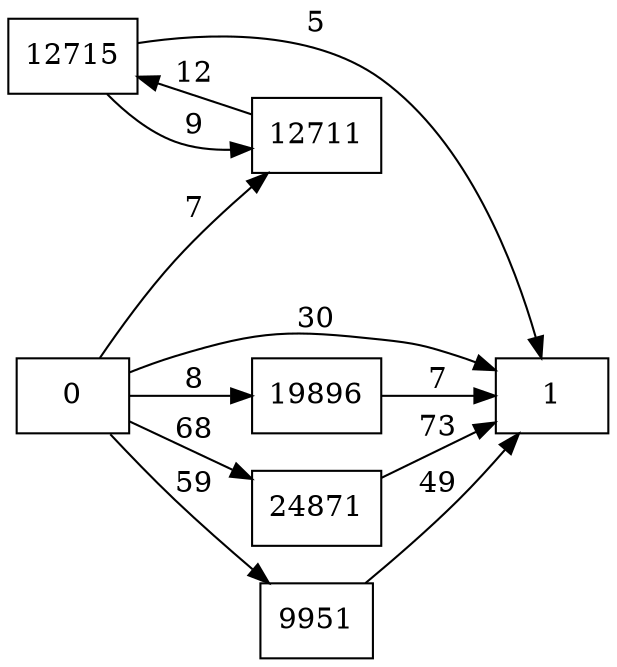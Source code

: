 digraph {
	graph [rankdir=LR]
	node [shape=rectangle]
	9951 -> 1 [label=49]
	12711 -> 12715 [label=12]
	12715 -> 12711 [label=9]
	12715 -> 1 [label=5]
	19896 -> 1 [label=7]
	24871 -> 1 [label=73]
	0 -> 1 [label=30]
	0 -> 9951 [label=59]
	0 -> 12711 [label=7]
	0 -> 19896 [label=8]
	0 -> 24871 [label=68]
}
